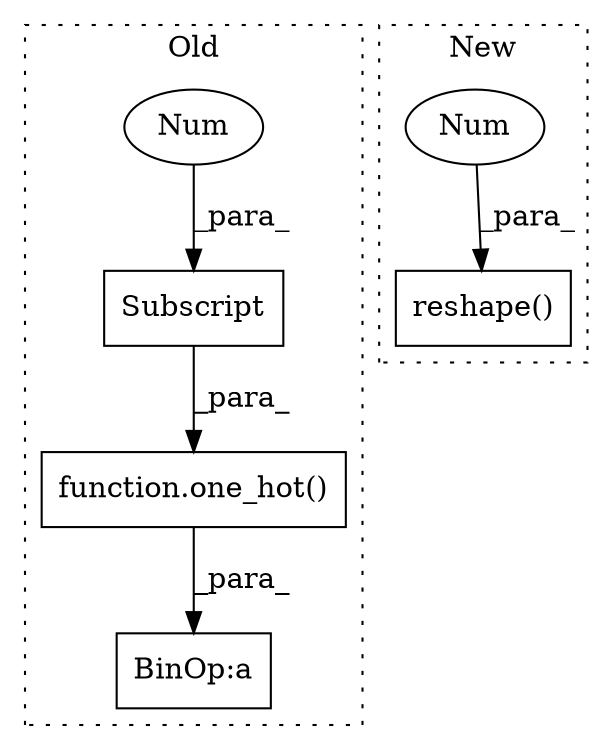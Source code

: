 digraph G {
subgraph cluster0 {
1 [label="function.one_hot()" a="75" s="1326,1359" l="8,1" shape="box"];
3 [label="BinOp:a" a="82" s="1781" l="29" shape="box"];
4 [label="Subscript" a="63" s="1340,0" l="19,0" shape="box"];
6 [label="Num" a="76" s="1356" l="2" shape="ellipse"];
label = "Old";
style="dotted";
}
subgraph cluster1 {
2 [label="reshape()" a="75" s="713,790" l="69,1" shape="box"];
5 [label="Num" a="76" s="782" l="1" shape="ellipse"];
label = "New";
style="dotted";
}
1 -> 3 [label="_para_"];
4 -> 1 [label="_para_"];
5 -> 2 [label="_para_"];
6 -> 4 [label="_para_"];
}